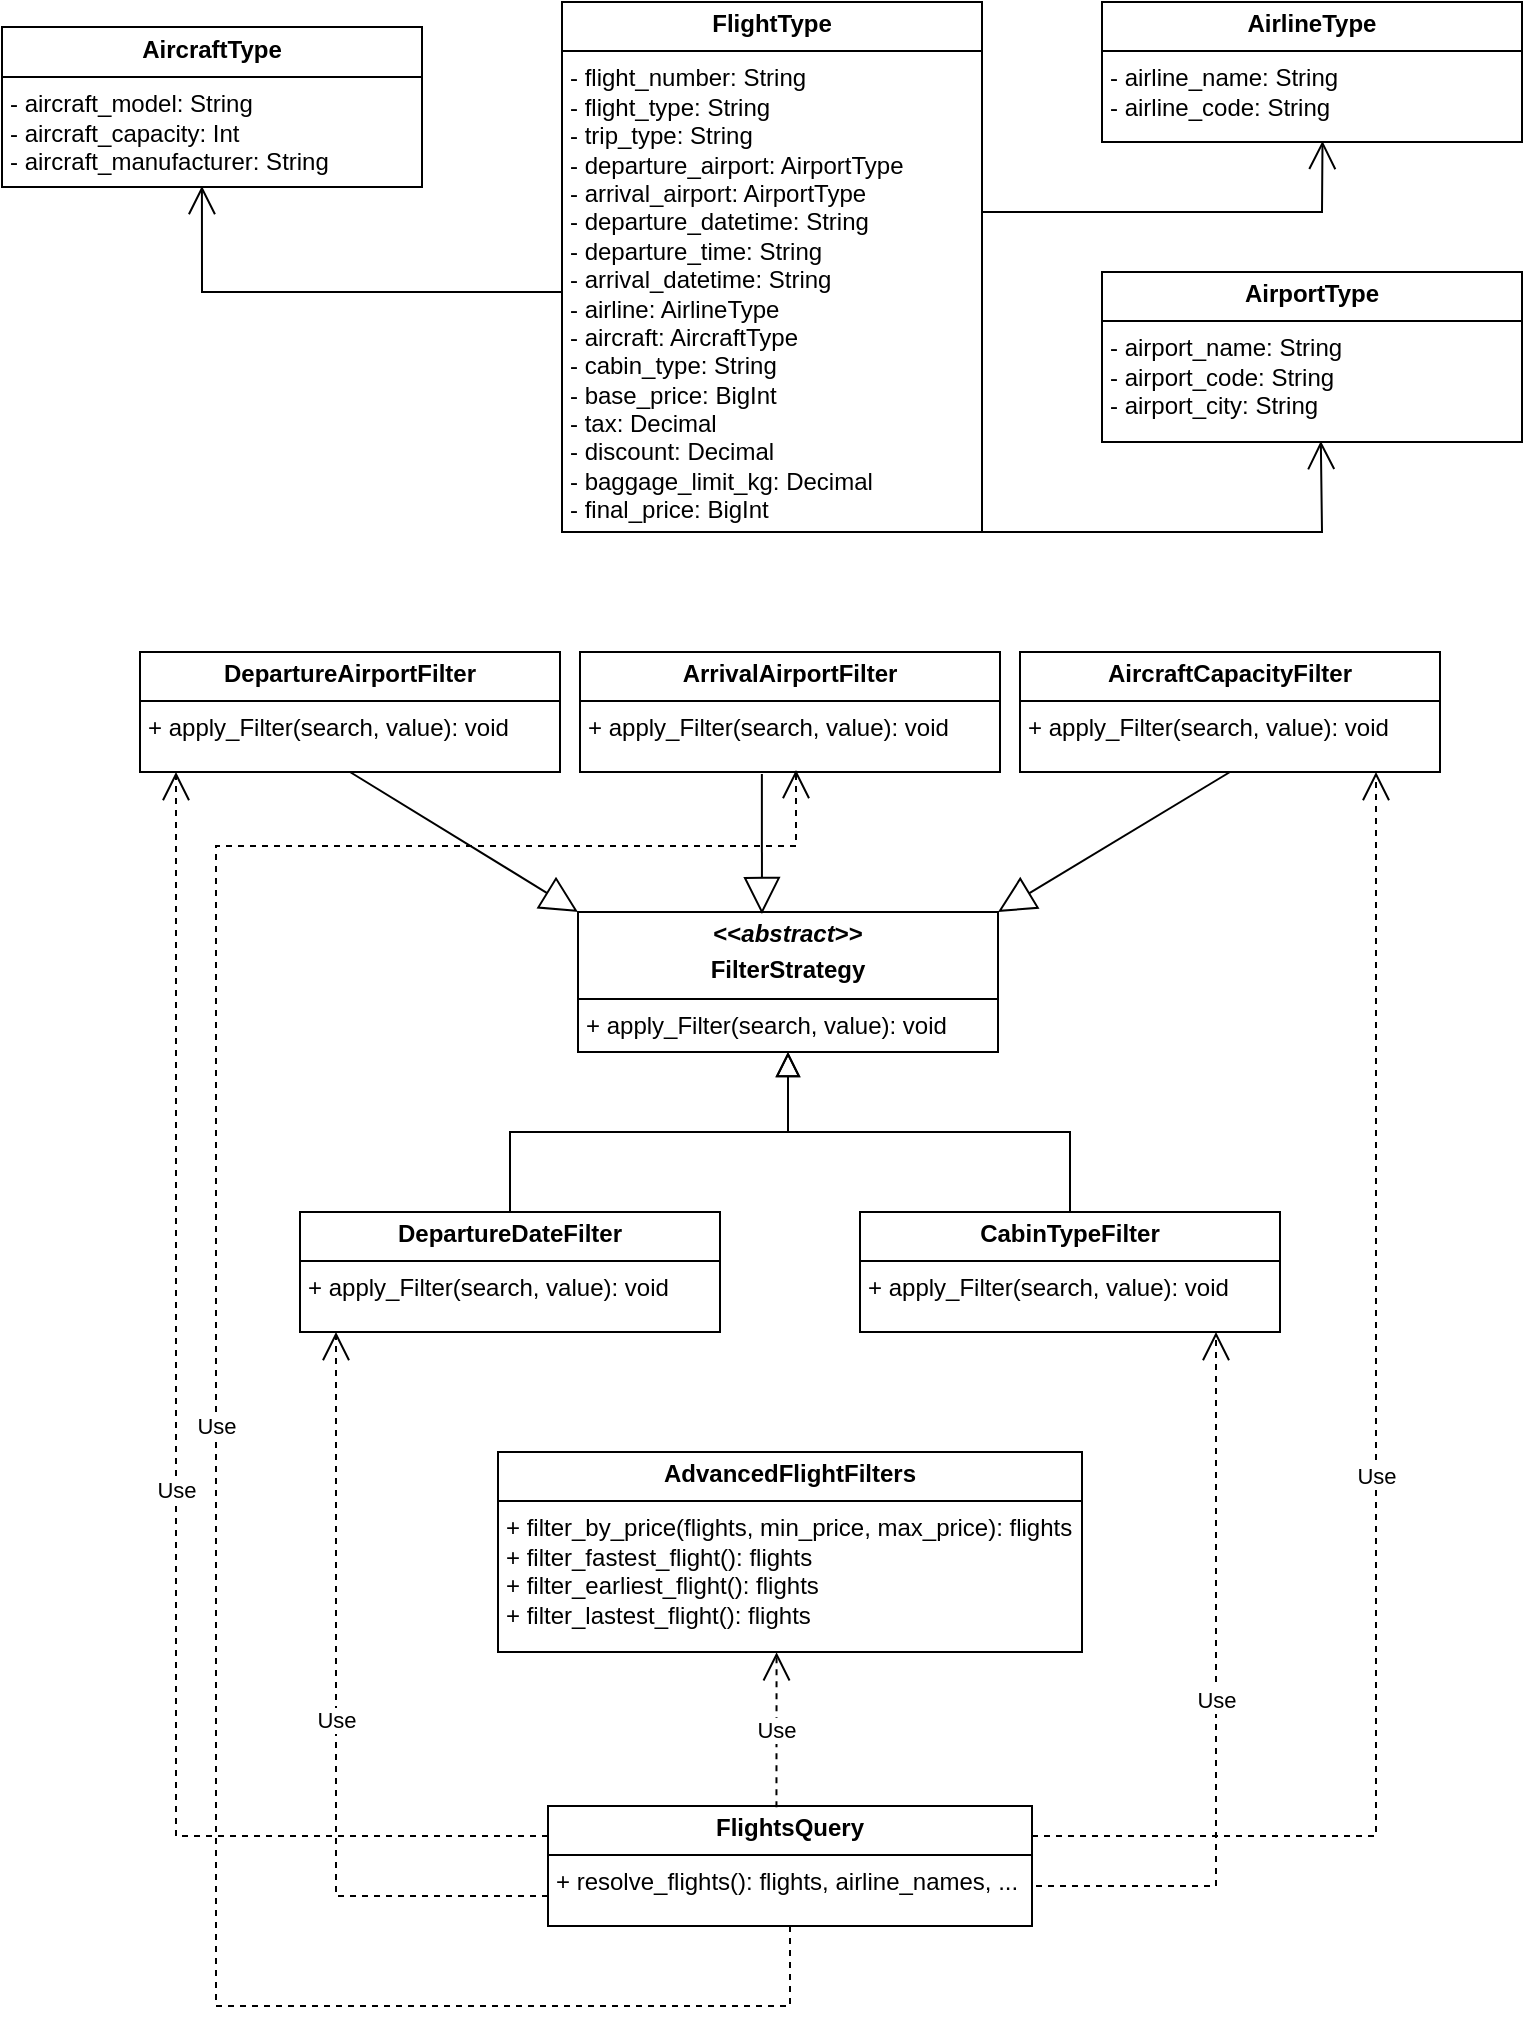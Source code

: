 <mxfile version="25.0.2">
  <diagram id="C5RBs43oDa-KdzZeNtuy" name="Page-1">
    <mxGraphModel dx="2868" dy="1672" grid="1" gridSize="10" guides="1" tooltips="1" connect="1" arrows="1" fold="1" page="1" pageScale="1" pageWidth="827" pageHeight="1169" math="0" shadow="0">
      <root>
        <mxCell id="WIyWlLk6GJQsqaUBKTNV-0" />
        <mxCell id="WIyWlLk6GJQsqaUBKTNV-1" parent="WIyWlLk6GJQsqaUBKTNV-0" />
        <mxCell id="7V25W6T46P4_TIu0LL9h-5" value="&lt;p style=&quot;margin:0px;margin-top:4px;text-align:center;&quot;&gt;&lt;b&gt;AircraftType&lt;/b&gt;&lt;/p&gt;&lt;hr size=&quot;1&quot; style=&quot;border-style:solid;&quot;&gt;&lt;p style=&quot;margin:0px;margin-left:4px;&quot;&gt;- aircraft_&lt;span style=&quot;background-color: initial;&quot;&gt;model: String&lt;/span&gt;&lt;/p&gt;&lt;p style=&quot;margin:0px;margin-left:4px;&quot;&gt;&lt;span style=&quot;background-color: initial;&quot;&gt;-&amp;nbsp;&lt;/span&gt;&lt;span style=&quot;background-color: initial;&quot;&gt;aircraft_capacity: Int&lt;/span&gt;&lt;/p&gt;&lt;p style=&quot;margin:0px;margin-left:4px;&quot;&gt;&lt;span style=&quot;background-color: initial;&quot;&gt;-&amp;nbsp;&lt;/span&gt;&lt;span style=&quot;background-color: initial;&quot;&gt;aircraft_manufacturer: String&lt;/span&gt;&lt;/p&gt;" style="verticalAlign=top;align=left;overflow=fill;html=1;whiteSpace=wrap;" parent="WIyWlLk6GJQsqaUBKTNV-1" vertex="1">
          <mxGeometry x="33" y="130.5" width="210" height="80" as="geometry" />
        </mxCell>
        <mxCell id="7V25W6T46P4_TIu0LL9h-6" value="&lt;p style=&quot;margin:0px;margin-top:4px;text-align:center;&quot;&gt;&lt;b&gt;AirlineType&lt;/b&gt;&lt;/p&gt;&lt;hr size=&quot;1&quot; style=&quot;border-style:solid;&quot;&gt;&lt;p style=&quot;margin:0px;margin-left:4px;&quot;&gt;- airline_name: String&lt;/p&gt;&lt;p style=&quot;margin:0px;margin-left:4px;&quot;&gt;- airline_code: String&lt;/p&gt;" style="verticalAlign=top;align=left;overflow=fill;html=1;whiteSpace=wrap;" parent="WIyWlLk6GJQsqaUBKTNV-1" vertex="1">
          <mxGeometry x="583" y="118" width="210" height="70" as="geometry" />
        </mxCell>
        <mxCell id="7V25W6T46P4_TIu0LL9h-9" value="&lt;p style=&quot;margin:0px;margin-top:4px;text-align:center;&quot;&gt;&lt;b&gt;AirportType&lt;/b&gt;&lt;/p&gt;&lt;hr size=&quot;1&quot; style=&quot;border-style:solid;&quot;&gt;&lt;p style=&quot;margin:0px;margin-left:4px;&quot;&gt;- airport_name: String&lt;/p&gt;&lt;p style=&quot;margin:0px;margin-left:4px;&quot;&gt;- airport_code: String&lt;br&gt;&lt;/p&gt;&lt;p style=&quot;margin:0px;margin-left:4px;&quot;&gt;- airport_city:&amp;nbsp;&lt;span style=&quot;background-color: initial;&quot;&gt;String&lt;/span&gt;&lt;/p&gt;" style="verticalAlign=top;align=left;overflow=fill;html=1;whiteSpace=wrap;" parent="WIyWlLk6GJQsqaUBKTNV-1" vertex="1">
          <mxGeometry x="583" y="253" width="210" height="85" as="geometry" />
        </mxCell>
        <mxCell id="7V25W6T46P4_TIu0LL9h-10" value="&lt;p style=&quot;margin:0px;margin-top:4px;text-align:center;&quot;&gt;&lt;b&gt;FlightType&lt;/b&gt;&lt;/p&gt;&lt;hr size=&quot;1&quot; style=&quot;border-style:solid;&quot;&gt;&lt;p style=&quot;margin:0px;margin-left:4px;&quot;&gt;- flight_number:&amp;nbsp;&lt;span style=&quot;background-color: initial;&quot;&gt;String&lt;/span&gt;&lt;/p&gt;&lt;p style=&quot;margin:0px;margin-left:4px;&quot;&gt;- flight_type:&amp;nbsp;&lt;span style=&quot;background-color: initial;&quot;&gt;String&lt;/span&gt;&lt;/p&gt;&lt;p style=&quot;margin:0px;margin-left:4px;&quot;&gt;- trip_type:&amp;nbsp;&lt;span style=&quot;background-color: initial;&quot;&gt;String&lt;/span&gt;&lt;/p&gt;&lt;p style=&quot;margin:0px;margin-left:4px;&quot;&gt;- departure_airport: Airport&lt;span style=&quot;background-color: initial;&quot;&gt;Type&lt;/span&gt;&lt;/p&gt;&lt;p style=&quot;margin:0px;margin-left:4px;&quot;&gt;- arrival_airport: Airport&lt;span style=&quot;background-color: initial;&quot;&gt;Type&lt;/span&gt;&lt;/p&gt;&lt;p style=&quot;margin:0px;margin-left:4px;&quot;&gt;- departure_datetime:&amp;nbsp;&lt;span style=&quot;background-color: initial;&quot;&gt;String&lt;/span&gt;&lt;/p&gt;&lt;p style=&quot;margin:0px;margin-left:4px;&quot;&gt;- departure_time: String&lt;/p&gt;&lt;p style=&quot;margin:0px;margin-left:4px;&quot;&gt;- arrival_datetime:&amp;nbsp;&lt;span style=&quot;background-color: initial;&quot;&gt;String&lt;/span&gt;&lt;/p&gt;&lt;p style=&quot;margin:0px;margin-left:4px;&quot;&gt;- airline: AirlineType&lt;/p&gt;&lt;p style=&quot;margin:0px;margin-left:4px;&quot;&gt;- aircraft: Aircraft&lt;span style=&quot;background-color: initial;&quot;&gt;Type&lt;/span&gt;&lt;/p&gt;&lt;p style=&quot;margin:0px;margin-left:4px;&quot;&gt;- cabin_type:&amp;nbsp;&lt;span style=&quot;background-color: initial;&quot;&gt;String&lt;/span&gt;&lt;/p&gt;&lt;p style=&quot;margin:0px;margin-left:4px;&quot;&gt;- base_price: BigInt&lt;/p&gt;&lt;p style=&quot;margin:0px;margin-left:4px;&quot;&gt;- tax: Decimal&lt;/p&gt;&lt;p style=&quot;margin:0px;margin-left:4px;&quot;&gt;- discount: Decimal&lt;/p&gt;&lt;p style=&quot;margin:0px;margin-left:4px;&quot;&gt;- baggage_limit_kg: Decimal&lt;/p&gt;&lt;p style=&quot;margin:0px;margin-left:4px;&quot;&gt;- final_price:&amp;nbsp;&lt;span style=&quot;background-color: initial;&quot;&gt;BigInt&lt;/span&gt;&lt;/p&gt;&lt;p style=&quot;margin:0px;margin-left:4px;&quot;&gt;&lt;br&gt;&lt;/p&gt;" style="verticalAlign=top;align=left;overflow=fill;html=1;whiteSpace=wrap;" parent="WIyWlLk6GJQsqaUBKTNV-1" vertex="1">
          <mxGeometry x="313" y="118" width="210" height="265" as="geometry" />
        </mxCell>
        <mxCell id="DfnrkDPRVZY2xQV3LHMG-23" value="" style="endArrow=block;endSize=10;endFill=0;shadow=0;strokeWidth=1;rounded=0;curved=0;edgeStyle=elbowEdgeStyle;elbow=vertical;entryX=0.5;entryY=1;entryDx=0;entryDy=0;exitX=0.5;exitY=0;exitDx=0;exitDy=0;" parent="WIyWlLk6GJQsqaUBKTNV-1" source="xrOfu0I0GY9SQzy5TcyQ-8" edge="1">
          <mxGeometry width="160" relative="1" as="geometry">
            <mxPoint x="683" y="704" as="sourcePoint" />
            <mxPoint x="426" y="643" as="targetPoint" />
            <Array as="points">
              <mxPoint x="553" y="683" />
            </Array>
          </mxGeometry>
        </mxCell>
        <mxCell id="DfnrkDPRVZY2xQV3LHMG-24" value="" style="endArrow=block;endSize=10;endFill=0;shadow=0;strokeWidth=1;rounded=0;curved=0;edgeStyle=elbowEdgeStyle;elbow=vertical;entryX=0.5;entryY=1;entryDx=0;entryDy=0;exitX=0.5;exitY=0;exitDx=0;exitDy=0;" parent="WIyWlLk6GJQsqaUBKTNV-1" source="xrOfu0I0GY9SQzy5TcyQ-7" edge="1">
          <mxGeometry width="160" relative="1" as="geometry">
            <mxPoint x="183" y="704" as="sourcePoint" />
            <mxPoint x="426" y="643" as="targetPoint" />
            <Array as="points">
              <mxPoint x="363" y="683" />
            </Array>
          </mxGeometry>
        </mxCell>
        <mxCell id="xrOfu0I0GY9SQzy5TcyQ-0" value="" style="endArrow=open;endFill=1;endSize=12;html=1;rounded=0;exitX=1;exitY=1;exitDx=0;exitDy=0;entryX=0.521;entryY=0.994;entryDx=0;entryDy=0;entryPerimeter=0;" parent="WIyWlLk6GJQsqaUBKTNV-1" source="7V25W6T46P4_TIu0LL9h-10" target="7V25W6T46P4_TIu0LL9h-9" edge="1">
          <mxGeometry width="160" relative="1" as="geometry">
            <mxPoint x="683" y="338" as="sourcePoint" />
            <mxPoint x="603" y="423" as="targetPoint" />
            <Array as="points">
              <mxPoint x="693" y="383" />
            </Array>
          </mxGeometry>
        </mxCell>
        <mxCell id="xrOfu0I0GY9SQzy5TcyQ-1" value="" style="endArrow=open;endFill=1;endSize=12;html=1;rounded=0;entryX=0.525;entryY=0.992;entryDx=0;entryDy=0;entryPerimeter=0;" parent="WIyWlLk6GJQsqaUBKTNV-1" target="7V25W6T46P4_TIu0LL9h-6" edge="1">
          <mxGeometry width="160" relative="1" as="geometry">
            <mxPoint x="523" y="223" as="sourcePoint" />
            <mxPoint x="683" y="223" as="targetPoint" />
            <Array as="points">
              <mxPoint x="693" y="223" />
            </Array>
          </mxGeometry>
        </mxCell>
        <mxCell id="xrOfu0I0GY9SQzy5TcyQ-2" value="" style="endArrow=open;endFill=1;endSize=12;html=1;rounded=0;exitX=0;exitY=0.547;exitDx=0;exitDy=0;exitPerimeter=0;entryX=0.476;entryY=0.994;entryDx=0;entryDy=0;entryPerimeter=0;" parent="WIyWlLk6GJQsqaUBKTNV-1" source="7V25W6T46P4_TIu0LL9h-10" target="7V25W6T46P4_TIu0LL9h-5" edge="1">
          <mxGeometry width="160" relative="1" as="geometry">
            <mxPoint x="113" y="293" as="sourcePoint" />
            <mxPoint x="133" y="263" as="targetPoint" />
            <Array as="points">
              <mxPoint x="133" y="263" />
            </Array>
          </mxGeometry>
        </mxCell>
        <mxCell id="xrOfu0I0GY9SQzy5TcyQ-3" value="&lt;p style=&quot;margin:0px;margin-top:4px;text-align:center;&quot;&gt;&lt;b&gt;&amp;lt;&amp;lt;&lt;i&gt;abstract&lt;/i&gt;&amp;gt;&amp;gt;&lt;/b&gt;&lt;/p&gt;&lt;p style=&quot;margin:0px;margin-top:4px;text-align:center;&quot;&gt;&lt;b&gt;FilterStrategy&lt;/b&gt;&lt;/p&gt;&lt;hr size=&quot;1&quot; style=&quot;border-style:solid;&quot;&gt;&lt;p style=&quot;margin:0px;margin-left:4px;&quot;&gt;+ apply_Filter(search, value): void&lt;/p&gt;" style="verticalAlign=top;align=left;overflow=fill;html=1;whiteSpace=wrap;" parent="WIyWlLk6GJQsqaUBKTNV-1" vertex="1">
          <mxGeometry x="321" y="573" width="210" height="70" as="geometry" />
        </mxCell>
        <mxCell id="xrOfu0I0GY9SQzy5TcyQ-4" value="&lt;p style=&quot;margin:0px;margin-top:4px;text-align:center;&quot;&gt;&lt;b&gt;DepartureAirportFilter&lt;/b&gt;&lt;/p&gt;&lt;hr size=&quot;1&quot; style=&quot;border-style:solid;&quot;&gt;&lt;p style=&quot;margin:0px;margin-left:4px;&quot;&gt;+ apply_Filter(search, value): void&lt;/p&gt;" style="verticalAlign=top;align=left;overflow=fill;html=1;whiteSpace=wrap;" parent="WIyWlLk6GJQsqaUBKTNV-1" vertex="1">
          <mxGeometry x="102" y="443" width="210" height="60" as="geometry" />
        </mxCell>
        <mxCell id="xrOfu0I0GY9SQzy5TcyQ-5" value="&lt;p style=&quot;margin:0px;margin-top:4px;text-align:center;&quot;&gt;&lt;b&gt;ArrivalAirportFilter&lt;/b&gt;&lt;/p&gt;&lt;hr size=&quot;1&quot; style=&quot;border-style:solid;&quot;&gt;&lt;p style=&quot;margin:0px;margin-left:4px;&quot;&gt;+ apply_Filter(search, value): void&lt;/p&gt;" style="verticalAlign=top;align=left;overflow=fill;html=1;whiteSpace=wrap;" parent="WIyWlLk6GJQsqaUBKTNV-1" vertex="1">
          <mxGeometry x="322" y="443" width="210" height="60" as="geometry" />
        </mxCell>
        <mxCell id="xrOfu0I0GY9SQzy5TcyQ-6" value="&lt;p style=&quot;margin:0px;margin-top:4px;text-align:center;&quot;&gt;&lt;b&gt;AircraftCapacityFilter&lt;/b&gt;&lt;/p&gt;&lt;hr size=&quot;1&quot; style=&quot;border-style:solid;&quot;&gt;&lt;p style=&quot;margin:0px;margin-left:4px;&quot;&gt;+ apply_Filter(search, value): void&lt;/p&gt;" style="verticalAlign=top;align=left;overflow=fill;html=1;whiteSpace=wrap;" parent="WIyWlLk6GJQsqaUBKTNV-1" vertex="1">
          <mxGeometry x="542" y="443" width="210" height="60" as="geometry" />
        </mxCell>
        <mxCell id="xrOfu0I0GY9SQzy5TcyQ-7" value="&lt;p style=&quot;margin:0px;margin-top:4px;text-align:center;&quot;&gt;&lt;b&gt;DepartureDateFilter&lt;/b&gt;&lt;/p&gt;&lt;hr size=&quot;1&quot; style=&quot;border-style:solid;&quot;&gt;&lt;p style=&quot;margin:0px;margin-left:4px;&quot;&gt;+ apply_Filter(search, value): void&lt;/p&gt;" style="verticalAlign=top;align=left;overflow=fill;html=1;whiteSpace=wrap;" parent="WIyWlLk6GJQsqaUBKTNV-1" vertex="1">
          <mxGeometry x="182" y="723" width="210" height="60" as="geometry" />
        </mxCell>
        <mxCell id="xrOfu0I0GY9SQzy5TcyQ-8" value="&lt;p style=&quot;margin:0px;margin-top:4px;text-align:center;&quot;&gt;&lt;b&gt;CabinTypeFilter&lt;/b&gt;&lt;/p&gt;&lt;hr size=&quot;1&quot; style=&quot;border-style:solid;&quot;&gt;&lt;p style=&quot;margin:0px;margin-left:4px;&quot;&gt;+ apply_Filter(search, value): void&lt;/p&gt;" style="verticalAlign=top;align=left;overflow=fill;html=1;whiteSpace=wrap;" parent="WIyWlLk6GJQsqaUBKTNV-1" vertex="1">
          <mxGeometry x="462" y="723" width="210" height="60" as="geometry" />
        </mxCell>
        <mxCell id="xrOfu0I0GY9SQzy5TcyQ-10" value="" style="endArrow=block;endSize=16;endFill=0;html=1;rounded=0;exitX=0.433;exitY=1.016;exitDx=0;exitDy=0;entryX=0.438;entryY=0.015;entryDx=0;entryDy=0;exitPerimeter=0;entryPerimeter=0;" parent="WIyWlLk6GJQsqaUBKTNV-1" source="xrOfu0I0GY9SQzy5TcyQ-5" target="xrOfu0I0GY9SQzy5TcyQ-3" edge="1">
          <mxGeometry width="160" relative="1" as="geometry">
            <mxPoint x="542" y="583" as="sourcePoint" />
            <mxPoint x="702" y="583" as="targetPoint" />
          </mxGeometry>
        </mxCell>
        <mxCell id="xrOfu0I0GY9SQzy5TcyQ-12" value="" style="endArrow=block;endSize=16;endFill=0;html=1;rounded=0;exitX=0.5;exitY=1;exitDx=0;exitDy=0;entryX=1;entryY=0;entryDx=0;entryDy=0;" parent="WIyWlLk6GJQsqaUBKTNV-1" source="xrOfu0I0GY9SQzy5TcyQ-6" target="xrOfu0I0GY9SQzy5TcyQ-3" edge="1">
          <mxGeometry width="160" relative="1" as="geometry">
            <mxPoint x="423" y="514" as="sourcePoint" />
            <mxPoint x="423" y="584" as="targetPoint" />
          </mxGeometry>
        </mxCell>
        <mxCell id="xrOfu0I0GY9SQzy5TcyQ-13" value="" style="endArrow=block;endSize=16;endFill=0;html=1;rounded=0;exitX=0.5;exitY=1;exitDx=0;exitDy=0;entryX=0;entryY=0;entryDx=0;entryDy=0;" parent="WIyWlLk6GJQsqaUBKTNV-1" source="xrOfu0I0GY9SQzy5TcyQ-4" target="xrOfu0I0GY9SQzy5TcyQ-3" edge="1">
          <mxGeometry width="160" relative="1" as="geometry">
            <mxPoint x="423" y="514" as="sourcePoint" />
            <mxPoint x="423" y="584" as="targetPoint" />
          </mxGeometry>
        </mxCell>
        <mxCell id="xrOfu0I0GY9SQzy5TcyQ-14" value="&lt;p style=&quot;margin:0px;margin-top:4px;text-align:center;&quot;&gt;&lt;b&gt;AdvancedFlightFilters&lt;/b&gt;&lt;/p&gt;&lt;hr size=&quot;1&quot; style=&quot;border-style:solid;&quot;&gt;&lt;p style=&quot;margin:0px;margin-left:4px;&quot;&gt;+ filter_by_price(flights, min_price, max_price): flights&lt;/p&gt;&lt;p style=&quot;margin:0px;margin-left:4px;&quot;&gt;+ filter_fastest_flight(): flights&lt;br&gt;&lt;/p&gt;&lt;p style=&quot;margin:0px;margin-left:4px;&quot;&gt;+ filter_earliest_flight(): flights&lt;br&gt;&lt;/p&gt;&lt;p style=&quot;margin:0px;margin-left:4px;&quot;&gt;+ filter_lastest_flight(): flights&lt;/p&gt;" style="verticalAlign=top;align=left;overflow=fill;html=1;whiteSpace=wrap;" parent="WIyWlLk6GJQsqaUBKTNV-1" vertex="1">
          <mxGeometry x="281" y="843" width="292" height="100" as="geometry" />
        </mxCell>
        <mxCell id="xrOfu0I0GY9SQzy5TcyQ-15" value="&lt;p style=&quot;margin:0px;margin-top:4px;text-align:center;&quot;&gt;&lt;b&gt;FlightsQuery&lt;/b&gt;&lt;/p&gt;&lt;hr size=&quot;1&quot; style=&quot;border-style:solid;&quot;&gt;&lt;p style=&quot;margin:0px;margin-left:4px;&quot;&gt;+ resolve_flights(): flights, airline_names, ...&lt;/p&gt;" style="verticalAlign=top;align=left;overflow=fill;html=1;whiteSpace=wrap;" parent="WIyWlLk6GJQsqaUBKTNV-1" vertex="1">
          <mxGeometry x="306" y="1020" width="242" height="60" as="geometry" />
        </mxCell>
        <mxCell id="xrOfu0I0GY9SQzy5TcyQ-16" value="Use" style="endArrow=open;endSize=12;dashed=1;html=1;rounded=0;entryX=0.477;entryY=1.001;entryDx=0;entryDy=0;entryPerimeter=0;exitX=0.472;exitY=0.011;exitDx=0;exitDy=0;exitPerimeter=0;" parent="WIyWlLk6GJQsqaUBKTNV-1" source="xrOfu0I0GY9SQzy5TcyQ-15" target="xrOfu0I0GY9SQzy5TcyQ-14" edge="1">
          <mxGeometry width="160" relative="1" as="geometry">
            <mxPoint x="420" y="990" as="sourcePoint" />
            <mxPoint x="540" y="750" as="targetPoint" />
          </mxGeometry>
        </mxCell>
        <mxCell id="xrOfu0I0GY9SQzy5TcyQ-17" value="Use" style="endArrow=open;endSize=12;dashed=1;html=1;rounded=0;entryX=0.477;entryY=1.001;entryDx=0;entryDy=0;entryPerimeter=0;" parent="WIyWlLk6GJQsqaUBKTNV-1" edge="1">
          <mxGeometry width="160" relative="1" as="geometry">
            <mxPoint x="550" y="1060" as="sourcePoint" />
            <mxPoint x="640" y="783" as="targetPoint" />
            <Array as="points">
              <mxPoint x="640" y="1060" />
            </Array>
          </mxGeometry>
        </mxCell>
        <mxCell id="xrOfu0I0GY9SQzy5TcyQ-18" value="Use" style="endArrow=open;endSize=12;dashed=1;html=1;rounded=0;entryX=0.477;entryY=1.001;entryDx=0;entryDy=0;entryPerimeter=0;exitX=0;exitY=0.75;exitDx=0;exitDy=0;" parent="WIyWlLk6GJQsqaUBKTNV-1" source="xrOfu0I0GY9SQzy5TcyQ-15" edge="1">
          <mxGeometry width="160" relative="1" as="geometry">
            <mxPoint x="200" y="861" as="sourcePoint" />
            <mxPoint x="200" y="783" as="targetPoint" />
            <Array as="points">
              <mxPoint x="200" y="1065" />
            </Array>
          </mxGeometry>
        </mxCell>
        <mxCell id="xrOfu0I0GY9SQzy5TcyQ-19" value="Use" style="endArrow=open;endSize=12;dashed=1;html=1;rounded=0;entryX=0.477;entryY=1.001;entryDx=0;entryDy=0;entryPerimeter=0;exitX=1;exitY=0.25;exitDx=0;exitDy=0;" parent="WIyWlLk6GJQsqaUBKTNV-1" source="xrOfu0I0GY9SQzy5TcyQ-15" edge="1">
          <mxGeometry width="160" relative="1" as="geometry">
            <mxPoint x="720" y="581" as="sourcePoint" />
            <mxPoint x="720" y="503" as="targetPoint" />
            <Array as="points">
              <mxPoint x="720" y="1035" />
            </Array>
          </mxGeometry>
        </mxCell>
        <mxCell id="xrOfu0I0GY9SQzy5TcyQ-20" value="Use" style="endArrow=open;endSize=12;dashed=1;html=1;rounded=0;entryX=0.477;entryY=1.001;entryDx=0;entryDy=0;entryPerimeter=0;exitX=0;exitY=0.25;exitDx=0;exitDy=0;" parent="WIyWlLk6GJQsqaUBKTNV-1" source="xrOfu0I0GY9SQzy5TcyQ-15" edge="1">
          <mxGeometry width="160" relative="1" as="geometry">
            <mxPoint x="120" y="581" as="sourcePoint" />
            <mxPoint x="120" y="503" as="targetPoint" />
            <Array as="points">
              <mxPoint x="120" y="1035" />
            </Array>
          </mxGeometry>
        </mxCell>
        <mxCell id="xrOfu0I0GY9SQzy5TcyQ-21" value="Use" style="endArrow=open;endSize=12;dashed=1;html=1;rounded=0;exitX=0.5;exitY=1;exitDx=0;exitDy=0;" parent="WIyWlLk6GJQsqaUBKTNV-1" source="xrOfu0I0GY9SQzy5TcyQ-15" edge="1">
          <mxGeometry width="160" relative="1" as="geometry">
            <mxPoint x="170" y="1128" as="sourcePoint" />
            <mxPoint x="430" y="502" as="targetPoint" />
            <Array as="points">
              <mxPoint x="427" y="1120" />
              <mxPoint x="140" y="1120" />
              <mxPoint x="140" y="760" />
              <mxPoint x="140" y="660" />
              <mxPoint x="140" y="560" />
              <mxPoint x="140" y="540" />
              <mxPoint x="280" y="540" />
              <mxPoint x="430" y="540" />
            </Array>
          </mxGeometry>
        </mxCell>
      </root>
    </mxGraphModel>
  </diagram>
</mxfile>
